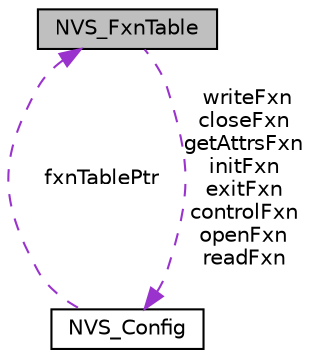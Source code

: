 digraph "NVS_FxnTable"
{
  edge [fontname="Helvetica",fontsize="10",labelfontname="Helvetica",labelfontsize="10"];
  node [fontname="Helvetica",fontsize="10",shape=record];
  Node1 [label="NVS_FxnTable",height=0.2,width=0.4,color="black", fillcolor="grey75", style="filled", fontcolor="black"];
  Node2 -> Node1 [dir="back",color="darkorchid3",fontsize="10",style="dashed",label=" writeFxn\ncloseFxn\ngetAttrsFxn\ninitFxn\nexitFxn\ncontrolFxn\nopenFxn\nreadFxn" ,fontname="Helvetica"];
  Node2 [label="NVS_Config",height=0.2,width=0.4,color="black", fillcolor="white", style="filled",URL="$struct_n_v_s___config.html",tooltip="NVS Global configuration. "];
  Node1 -> Node2 [dir="back",color="darkorchid3",fontsize="10",style="dashed",label=" fxnTablePtr" ,fontname="Helvetica"];
}
